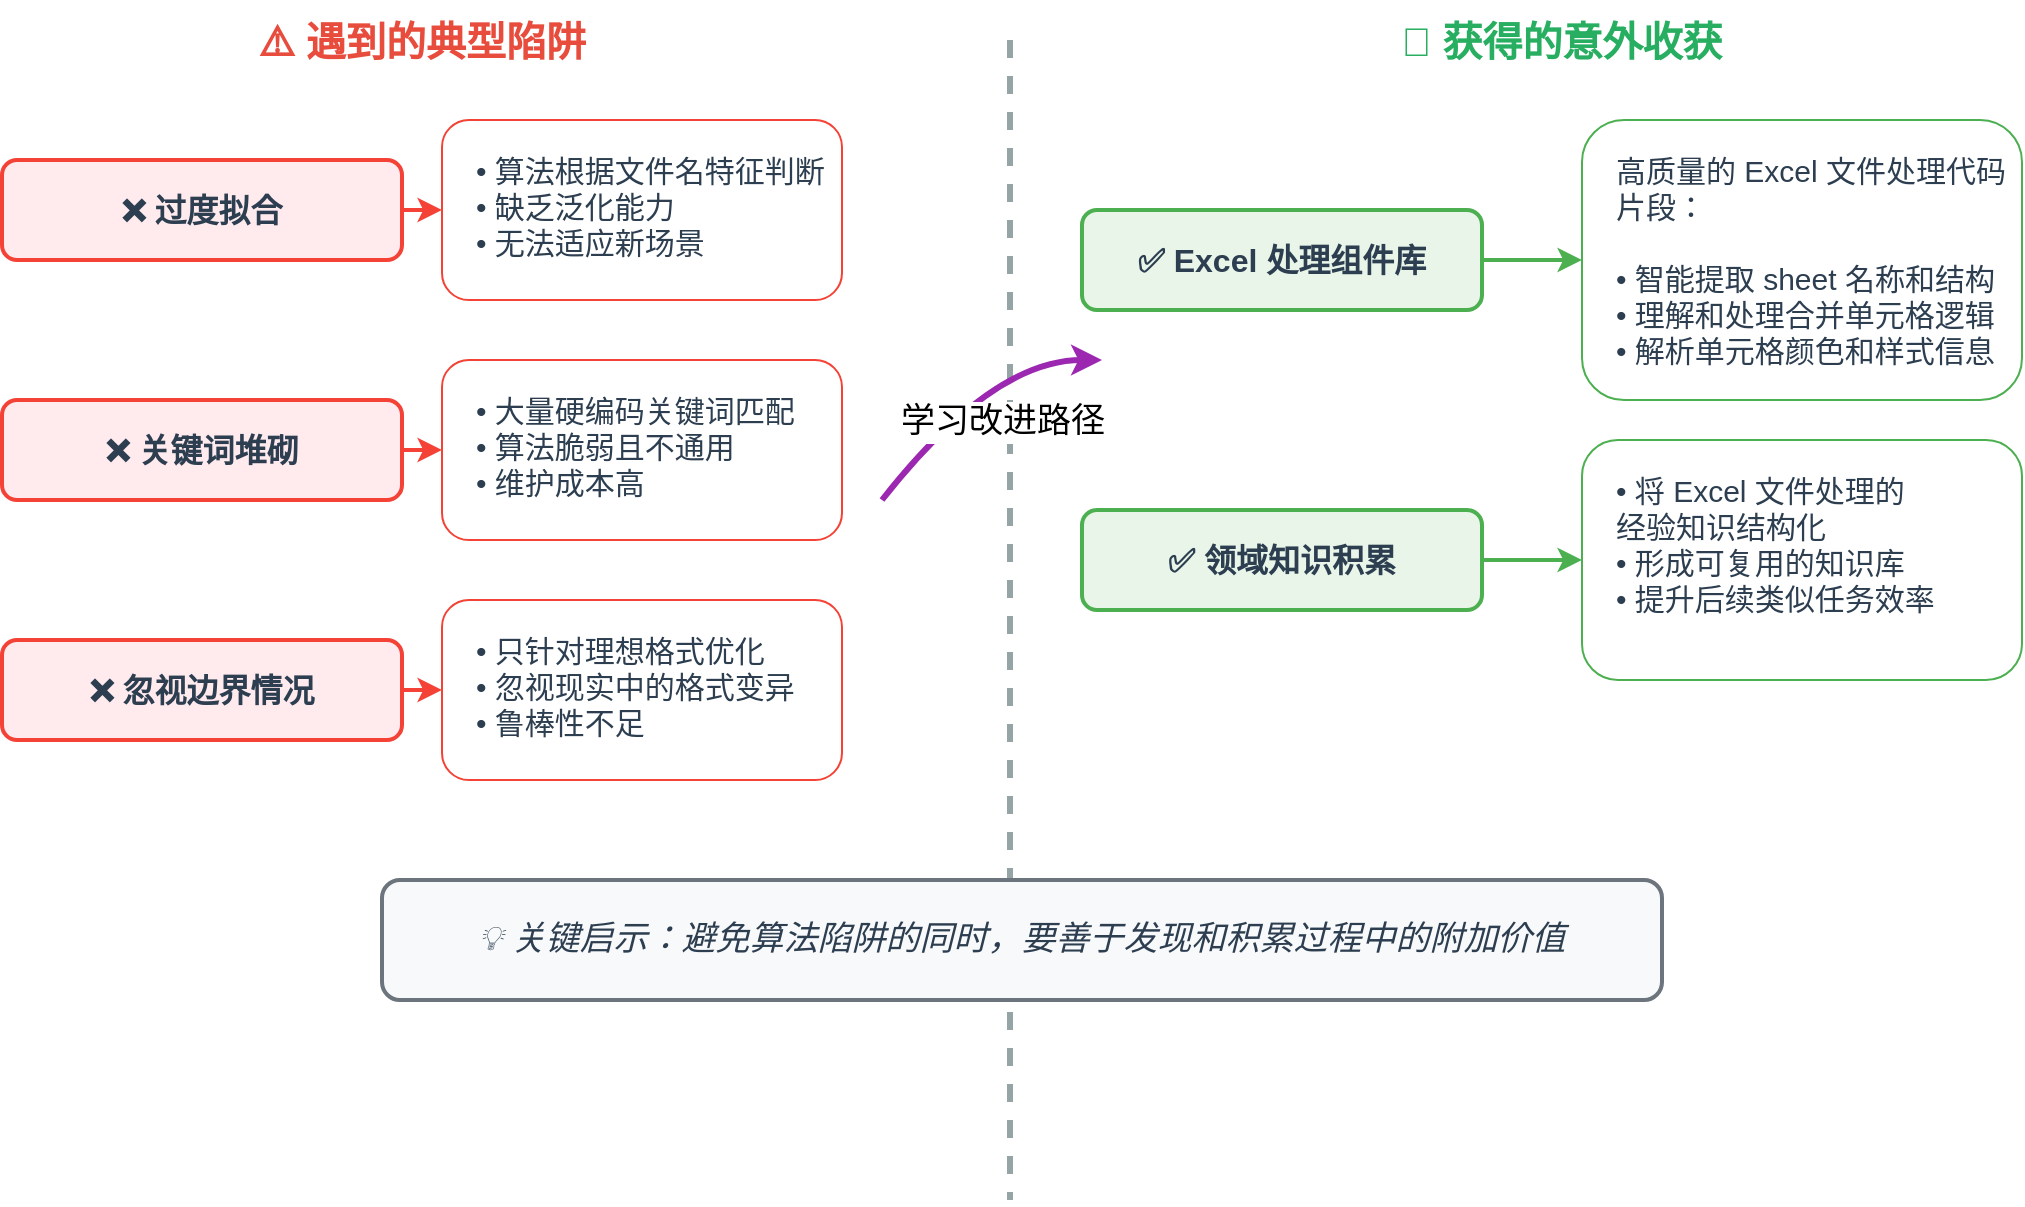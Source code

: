<mxfile>
    <diagram name="优化过程关键发现" id="optimization-findings">
        <mxGraphModel dx="1019" dy="667" grid="1" gridSize="10" guides="1" tooltips="1" connect="1" arrows="1" fold="1" page="1" pageScale="1" pageWidth="1169" pageHeight="827" math="0" shadow="0">
            <root>
                <mxCell id="0"/>
                <mxCell id="1" parent="0"/>
                <mxCell id="divider" value="" style="endArrow=none;html=1;strokeWidth=3;strokeColor=#95a5a6;dashed=1;" parent="1" edge="1">
                    <mxGeometry width="50" height="50" relative="1" as="geometry">
                        <mxPoint x="584" y="120" as="sourcePoint"/>
                        <mxPoint x="584" y="700" as="targetPoint"/>
                    </mxGeometry>
                </mxCell>
                <mxCell id="traps-title" value="⚠️ 遇到的典型陷阱" style="text;html=1;strokeColor=none;fillColor=none;align=center;verticalAlign=middle;whiteSpace=wrap;rounded=0;fontSize=20;fontStyle=1;fontColor=#e74c3c;" parent="1" vertex="1">
                    <mxGeometry x="150" y="100" width="280" height="40" as="geometry"/>
                </mxCell>
                <mxCell id="trap1" value="❌ 过度拟合" style="rounded=1;whiteSpace=wrap;html=1;fontSize=16;fontStyle=1;fillColor=#ffebee;strokeColor=#f44336;strokeWidth=2;fontColor=#2c3e50;" parent="1" vertex="1">
                    <mxGeometry x="80" y="180" width="200" height="50" as="geometry"/>
                </mxCell>
                <mxCell id="trap1-detail" value="• 算法根据文件名特征判断&#xa;• 缺乏泛化能力&#xa;• 无法适应新场景" style="rounded=1;whiteSpace=wrap;html=1;fontSize=15;fillColor=#ffffff;strokeColor=#f44336;strokeWidth=1;align=left;verticalAlign=top;spacingLeft=15;spacingTop=10;fontColor=#2c3e50;" parent="1" vertex="1">
                    <mxGeometry x="300" y="160" width="200" height="90" as="geometry"/>
                </mxCell>
                <mxCell id="trap2" value="❌ 关键词堆砌" style="rounded=1;whiteSpace=wrap;html=1;fontSize=16;fontStyle=1;fillColor=#ffebee;strokeColor=#f44336;strokeWidth=2;fontColor=#2c3e50;" parent="1" vertex="1">
                    <mxGeometry x="80" y="300" width="200" height="50" as="geometry"/>
                </mxCell>
                <mxCell id="trap2-detail" value="• 大量硬编码关键词匹配&#xa;• 算法脆弱且不通用&#xa;• 维护成本高" style="rounded=1;whiteSpace=wrap;html=1;fontSize=15;fillColor=#ffffff;strokeColor=#f44336;strokeWidth=1;align=left;verticalAlign=top;spacingLeft=15;spacingTop=10;fontColor=#2c3e50;" parent="1" vertex="1">
                    <mxGeometry x="300" y="280" width="200" height="90" as="geometry"/>
                </mxCell>
                <mxCell id="trap3" value="❌ 忽视边界情况" style="rounded=1;whiteSpace=wrap;html=1;fontSize=16;fontStyle=1;fillColor=#ffebee;strokeColor=#f44336;strokeWidth=2;fontColor=#2c3e50;" parent="1" vertex="1">
                    <mxGeometry x="80" y="420" width="200" height="50" as="geometry"/>
                </mxCell>
                <mxCell id="trap3-detail" value="• 只针对理想格式优化&#xa;• 忽视现实中的格式变异&#xa;• 鲁棒性不足" style="rounded=1;whiteSpace=wrap;html=1;fontSize=15;fillColor=#ffffff;strokeColor=#f44336;strokeWidth=1;align=left;verticalAlign=top;spacingLeft=15;spacingTop=10;fontColor=#2c3e50;" parent="1" vertex="1">
                    <mxGeometry x="300" y="400" width="200" height="90" as="geometry"/>
                </mxCell>
                <mxCell id="gains-title" value="🎯 获得的意外收获" style="text;html=1;strokeColor=none;fillColor=none;align=center;verticalAlign=middle;whiteSpace=wrap;rounded=0;fontSize=20;fontStyle=1;fontColor=#27ae60;" parent="1" vertex="1">
                    <mxGeometry x="720" y="100" width="280" height="40" as="geometry"/>
                </mxCell>
                <mxCell id="gain1" value="✅ Excel 处理组件库" style="rounded=1;whiteSpace=wrap;html=1;fontSize=16;fontStyle=1;fillColor=#e8f5e8;strokeColor=#4CAF50;strokeWidth=2;fontColor=#2c3e50;" parent="1" vertex="1">
                    <mxGeometry x="620" y="205" width="200" height="50" as="geometry"/>
                </mxCell>
                <mxCell id="gain1-detail" value="高质量的 Excel 文件处理代码片段：&#xa;&#xa;• 智能提取 sheet 名称和结构&#xa;• 理解和处理合并单元格逻辑&#xa;• 解析单元格颜色和样式信息" style="rounded=1;whiteSpace=wrap;html=1;fontSize=15;fillColor=#ffffff;strokeColor=#4CAF50;strokeWidth=1;align=left;verticalAlign=top;spacingLeft=15;spacingTop=10;fontColor=#2c3e50;" parent="1" vertex="1">
                    <mxGeometry x="870" y="160" width="220" height="140" as="geometry"/>
                </mxCell>
                <mxCell id="gain2" value="✅ 领域知识积累" style="rounded=1;whiteSpace=wrap;html=1;fontSize=16;fontStyle=1;fillColor=#e8f5e8;strokeColor=#4CAF50;strokeWidth=2;fontColor=#2c3e50;" parent="1" vertex="1">
                    <mxGeometry x="620" y="355" width="200" height="50" as="geometry"/>
                </mxCell>
                <mxCell id="gain2-detail" value="• 将 Excel 文件处理的&#xa;  经验知识结构化&#xa;• 形成可复用的知识库&#xa;• 提升后续类似任务效率" style="rounded=1;whiteSpace=wrap;html=1;fontSize=15;fillColor=#ffffff;strokeColor=#4CAF50;strokeWidth=1;align=left;verticalAlign=top;spacingLeft=15;spacingTop=10;fontColor=#2c3e50;" parent="1" vertex="1">
                    <mxGeometry x="870" y="320" width="220" height="120" as="geometry"/>
                </mxCell>
                <mxCell id="trap1-line" value="" style="endArrow=classic;html=1;rounded=0;exitX=1;exitY=0.5;exitDx=0;exitDy=0;entryX=0;entryY=0.5;entryDx=0;entryDy=0;strokeColor=#f44336;strokeWidth=2;" parent="1" source="trap1" target="trap1-detail" edge="1">
                    <mxGeometry width="50" height="50" relative="1" as="geometry">
                        <mxPoint x="400" y="300" as="sourcePoint"/>
                        <mxPoint x="450" y="250" as="targetPoint"/>
                    </mxGeometry>
                </mxCell>
                <mxCell id="trap2-line" value="" style="endArrow=classic;html=1;rounded=0;exitX=1;exitY=0.5;exitDx=0;exitDy=0;entryX=0;entryY=0.5;entryDx=0;entryDy=0;strokeColor=#f44336;strokeWidth=2;" parent="1" source="trap2" target="trap2-detail" edge="1">
                    <mxGeometry width="50" height="50" relative="1" as="geometry">
                        <mxPoint x="400" y="400" as="sourcePoint"/>
                        <mxPoint x="450" y="350" as="targetPoint"/>
                    </mxGeometry>
                </mxCell>
                <mxCell id="trap3-line" value="" style="endArrow=classic;html=1;rounded=0;exitX=1;exitY=0.5;exitDx=0;exitDy=0;entryX=0;entryY=0.5;entryDx=0;entryDy=0;strokeColor=#f44336;strokeWidth=2;" parent="1" source="trap3" target="trap3-detail" edge="1">
                    <mxGeometry width="50" height="50" relative="1" as="geometry">
                        <mxPoint x="400" y="500" as="sourcePoint"/>
                        <mxPoint x="450" y="450" as="targetPoint"/>
                    </mxGeometry>
                </mxCell>
                <mxCell id="gain1-line" value="" style="endArrow=classic;html=1;rounded=0;exitX=1;exitY=0.5;exitDx=0;exitDy=0;entryX=0;entryY=0.5;entryDx=0;entryDy=0;strokeColor=#4CAF50;strokeWidth=2;" parent="1" source="gain1" target="gain1-detail" edge="1">
                    <mxGeometry width="50" height="50" relative="1" as="geometry">
                        <mxPoint x="900" y="300" as="sourcePoint"/>
                        <mxPoint x="950" y="250" as="targetPoint"/>
                    </mxGeometry>
                </mxCell>
                <mxCell id="gain2-line" value="" style="endArrow=classic;html=1;rounded=0;exitX=1;exitY=0.5;exitDx=0;exitDy=0;entryX=0;entryY=0.5;entryDx=0;entryDy=0;strokeColor=#4CAF50;strokeWidth=2;" parent="1" source="gain2" target="gain2-detail" edge="1">
                    <mxGeometry width="50" height="50" relative="1" as="geometry">
                        <mxPoint x="900" y="400" as="sourcePoint"/>
                        <mxPoint x="950" y="350" as="targetPoint"/>
                    </mxGeometry>
                </mxCell>
                <mxCell id="summary" value="&lt;font style=&quot;font-size: 17px;&quot;&gt;💡 关键启示：避免算法陷阱的同时，要善于发现和积累过程中的附加价值&lt;/font&gt;" style="rounded=1;whiteSpace=wrap;html=1;fontSize=16;fillColor=#f8f9fa;strokeColor=#6c757d;strokeWidth=2;fontColor=#2c3e50;align=center;fontStyle=2;" parent="1" vertex="1">
                    <mxGeometry x="270" y="540" width="640" height="60" as="geometry"/>
                </mxCell>
                <mxCell id="learning-arrow" value="学习改进路径" style="endArrow=classic;html=1;rounded=0;strokeColor=#9C27B0;strokeWidth=3;curved=1;exitX=1;exitY=0.5;exitDx=0;exitDy=0;entryX=0;entryY=0.5;entryDx=0;entryDy=0;fontSize=17;" parent="1" edge="1">
                    <mxGeometry x="-0.049" y="-22" width="50" height="50" relative="1" as="geometry">
                        <mxPoint x="520" y="350" as="sourcePoint"/>
                        <mxPoint x="630" y="280" as="targetPoint"/>
                        <Array as="points">
                            <mxPoint x="575" y="280"/>
                        </Array>
                        <mxPoint y="1" as="offset"/>
                    </mxGeometry>
                </mxCell>
            </root>
        </mxGraphModel>
    </diagram>
</mxfile>